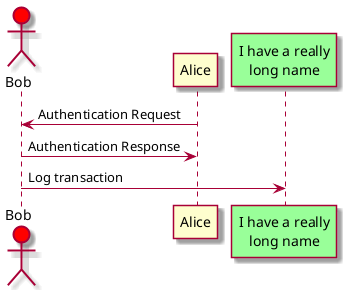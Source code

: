 @startuml

skin rose

actor Bob #Red
' The only difference between actor
'and participant is the drawing
participant Alice
participant "I have a really\nlong name" as L #99FF99
/' You can also declare:
    participant L as "I have a really\nlong name" #99FF99
    '/
Alice -> Bob: Authentication Request
Bob -> Alice: Authentication Response
Bob -> L: Log transaction

@enduml
